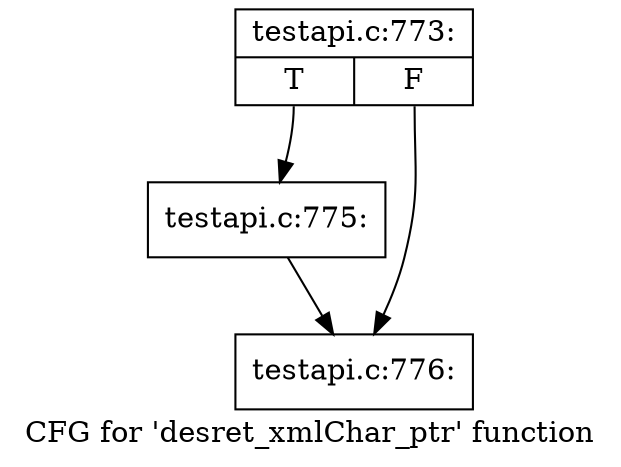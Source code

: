 digraph "CFG for 'desret_xmlChar_ptr' function" {
	label="CFG for 'desret_xmlChar_ptr' function";

	Node0x4385a00 [shape=record,label="{testapi.c:773:|{<s0>T|<s1>F}}"];
	Node0x4385a00:s0 -> Node0x438a5c0;
	Node0x4385a00:s1 -> Node0x438a610;
	Node0x438a5c0 [shape=record,label="{testapi.c:775:}"];
	Node0x438a5c0 -> Node0x438a610;
	Node0x438a610 [shape=record,label="{testapi.c:776:}"];
}
